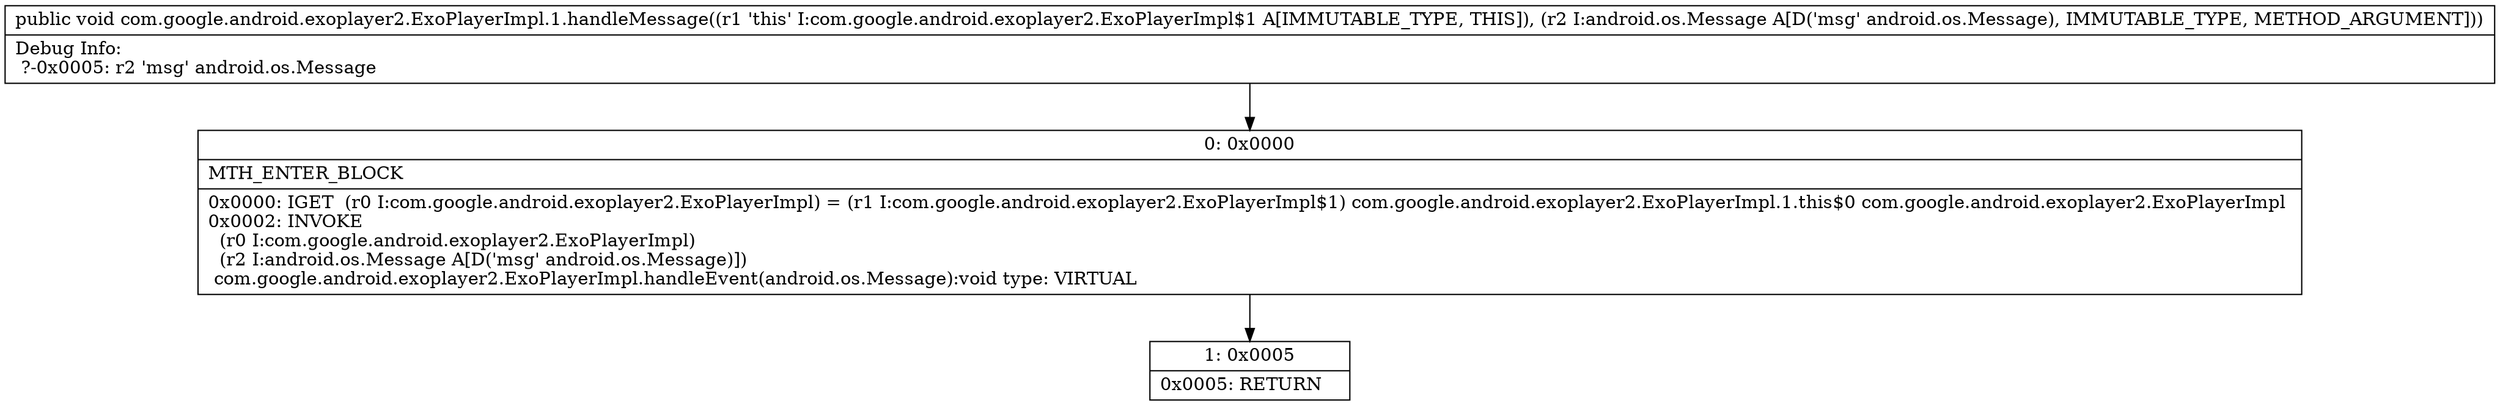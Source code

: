 digraph "CFG forcom.google.android.exoplayer2.ExoPlayerImpl.1.handleMessage(Landroid\/os\/Message;)V" {
Node_0 [shape=record,label="{0\:\ 0x0000|MTH_ENTER_BLOCK\l|0x0000: IGET  (r0 I:com.google.android.exoplayer2.ExoPlayerImpl) = (r1 I:com.google.android.exoplayer2.ExoPlayerImpl$1) com.google.android.exoplayer2.ExoPlayerImpl.1.this$0 com.google.android.exoplayer2.ExoPlayerImpl \l0x0002: INVOKE  \l  (r0 I:com.google.android.exoplayer2.ExoPlayerImpl)\l  (r2 I:android.os.Message A[D('msg' android.os.Message)])\l com.google.android.exoplayer2.ExoPlayerImpl.handleEvent(android.os.Message):void type: VIRTUAL \l}"];
Node_1 [shape=record,label="{1\:\ 0x0005|0x0005: RETURN   \l}"];
MethodNode[shape=record,label="{public void com.google.android.exoplayer2.ExoPlayerImpl.1.handleMessage((r1 'this' I:com.google.android.exoplayer2.ExoPlayerImpl$1 A[IMMUTABLE_TYPE, THIS]), (r2 I:android.os.Message A[D('msg' android.os.Message), IMMUTABLE_TYPE, METHOD_ARGUMENT]))  | Debug Info:\l  ?\-0x0005: r2 'msg' android.os.Message\l}"];
MethodNode -> Node_0;
Node_0 -> Node_1;
}

